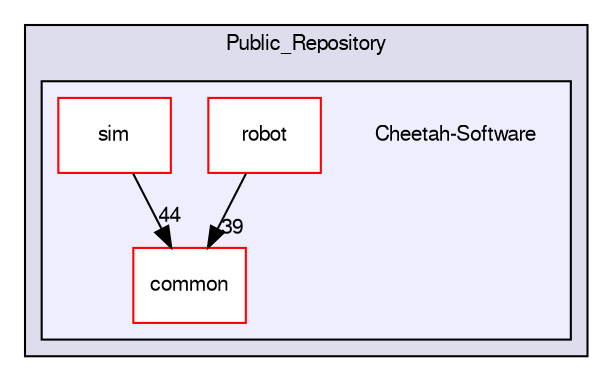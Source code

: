 digraph "Cheetah-Software" {
  compound=true
  node [ fontsize="10", fontname="FreeSans"];
  edge [ labelfontsize="10", labelfontname="FreeSans"];
  subgraph clusterdir_adee5b101e079090017bb4e91c628ead {
    graph [ bgcolor="#ddddee", pencolor="black", label="Public_Repository" fontname="FreeSans", fontsize="10", URL="dir_adee5b101e079090017bb4e91c628ead.html"]
  subgraph clusterdir_7fc07a7b97001e7b1d18e11da761e2de {
    graph [ bgcolor="#eeeeff", pencolor="black", label="" URL="dir_7fc07a7b97001e7b1d18e11da761e2de.html"];
    dir_7fc07a7b97001e7b1d18e11da761e2de [shape=plaintext label="Cheetah-Software"];
    dir_860379c26524a894b3cf97b5b1ba5bdb [shape=box label="common" color="red" fillcolor="white" style="filled" URL="dir_860379c26524a894b3cf97b5b1ba5bdb.html"];
    dir_e69772fee2c25f3f3a3da98250dcdda2 [shape=box label="robot" color="red" fillcolor="white" style="filled" URL="dir_e69772fee2c25f3f3a3da98250dcdda2.html"];
    dir_e380f5e928ac62e3c78e1e401f2404bd [shape=box label="sim" color="red" fillcolor="white" style="filled" URL="dir_e380f5e928ac62e3c78e1e401f2404bd.html"];
  }
  }
  dir_e380f5e928ac62e3c78e1e401f2404bd->dir_860379c26524a894b3cf97b5b1ba5bdb [headlabel="44", labeldistance=1.5 headhref="dir_000008_000004.html"];
  dir_e69772fee2c25f3f3a3da98250dcdda2->dir_860379c26524a894b3cf97b5b1ba5bdb [headlabel="39", labeldistance=1.5 headhref="dir_000022_000004.html"];
}
